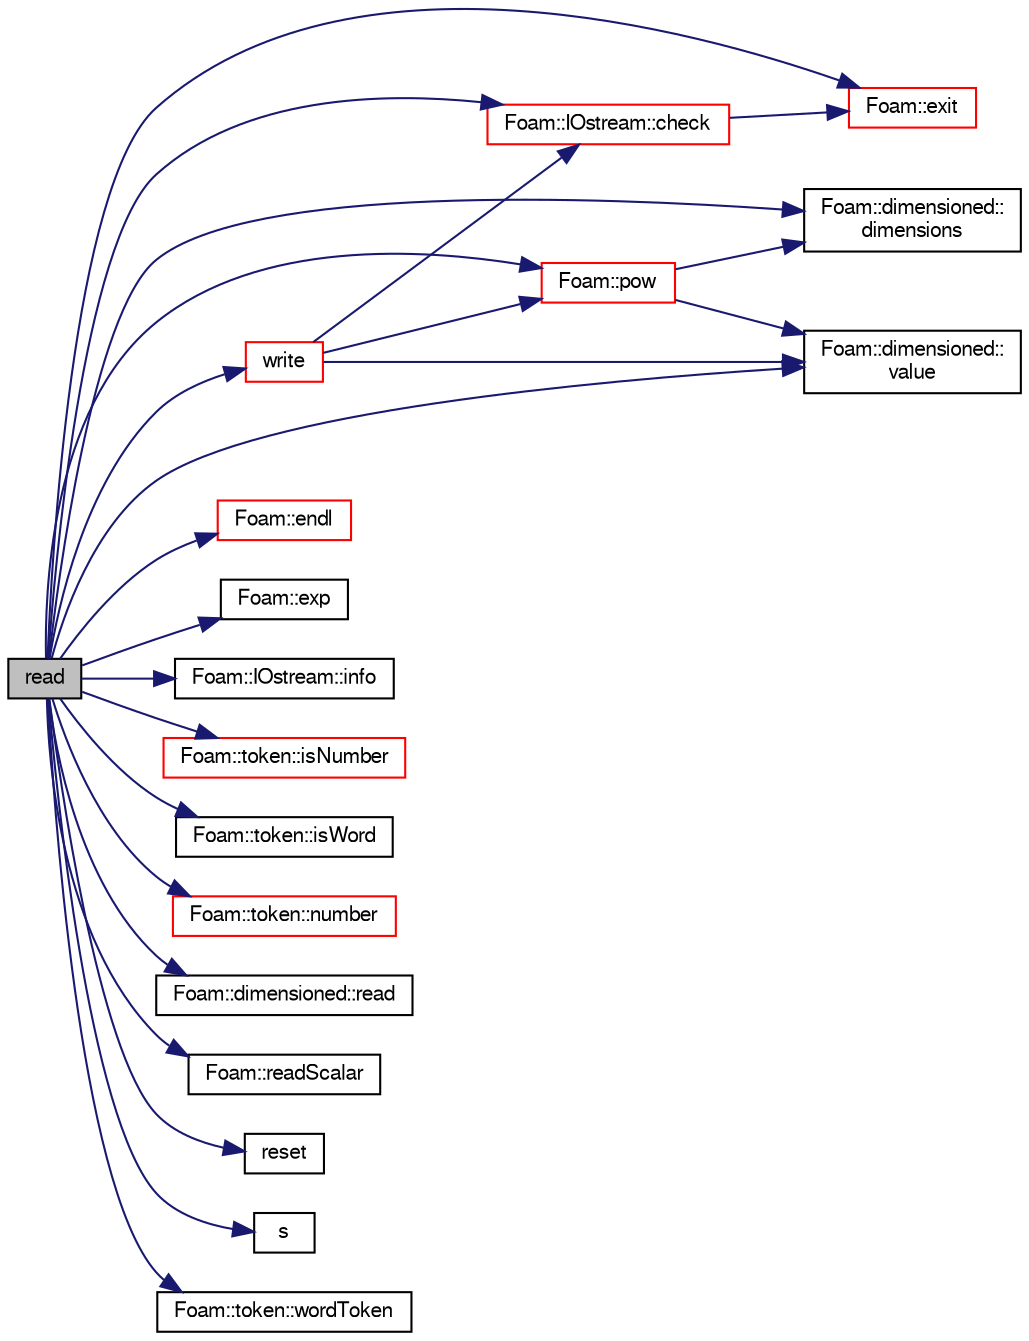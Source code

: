 digraph "read"
{
  bgcolor="transparent";
  edge [fontname="FreeSans",fontsize="10",labelfontname="FreeSans",labelfontsize="10"];
  node [fontname="FreeSans",fontsize="10",shape=record];
  rankdir="LR";
  Node716 [label="read",height=0.2,width=0.4,color="black", fillcolor="grey75", style="filled", fontcolor="black"];
  Node716 -> Node717 [color="midnightblue",fontsize="10",style="solid",fontname="FreeSans"];
  Node717 [label="Foam::IOstream::check",height=0.2,width=0.4,color="red",URL="$a26226.html#a367eb3425fc4e8270e2aa961df8ac8a5",tooltip="Check IOstream status for given operation. "];
  Node717 -> Node720 [color="midnightblue",fontsize="10",style="solid",fontname="FreeSans"];
  Node720 [label="Foam::exit",height=0.2,width=0.4,color="red",URL="$a21124.html#a06ca7250d8e89caf05243ec094843642"];
  Node716 -> Node766 [color="midnightblue",fontsize="10",style="solid",fontname="FreeSans"];
  Node766 [label="Foam::dimensioned::\ldimensions",height=0.2,width=0.4,color="black",URL="$a26366.html#a512673c2674ca2d38885f1bb5f6994fb",tooltip="Return const reference to dimensions. "];
  Node716 -> Node725 [color="midnightblue",fontsize="10",style="solid",fontname="FreeSans"];
  Node725 [label="Foam::endl",height=0.2,width=0.4,color="red",URL="$a21124.html#a2db8fe02a0d3909e9351bb4275b23ce4",tooltip="Add newline and flush stream. "];
  Node716 -> Node720 [color="midnightblue",fontsize="10",style="solid",fontname="FreeSans"];
  Node716 -> Node767 [color="midnightblue",fontsize="10",style="solid",fontname="FreeSans"];
  Node767 [label="Foam::exp",height=0.2,width=0.4,color="black",URL="$a21124.html#a12bca6c677fcf0977532179c3cb9bb89"];
  Node716 -> Node768 [color="midnightblue",fontsize="10",style="solid",fontname="FreeSans"];
  Node768 [label="Foam::IOstream::info",height=0.2,width=0.4,color="black",URL="$a26226.html#acf03c00da2e08651c45c43e6e900abfa",tooltip="Return info proxy. "];
  Node716 -> Node769 [color="midnightblue",fontsize="10",style="solid",fontname="FreeSans"];
  Node769 [label="Foam::token::isNumber",height=0.2,width=0.4,color="red",URL="$a26306.html#a1680baf2428512b1a45060f52f3ade28"];
  Node716 -> Node771 [color="midnightblue",fontsize="10",style="solid",fontname="FreeSans"];
  Node771 [label="Foam::token::isWord",height=0.2,width=0.4,color="black",URL="$a26306.html#ace6d5ecd2736d19990a7c12e0fe5a745"];
  Node716 -> Node772 [color="midnightblue",fontsize="10",style="solid",fontname="FreeSans"];
  Node772 [label="Foam::token::number",height=0.2,width=0.4,color="red",URL="$a26306.html#a60dffa6c29647d1c83a9e00ecb7a703a"];
  Node716 -> Node774 [color="midnightblue",fontsize="10",style="solid",fontname="FreeSans"];
  Node774 [label="Foam::pow",height=0.2,width=0.4,color="red",URL="$a21124.html#a7500c8e9d27a442adc75e287de074c7c"];
  Node774 -> Node766 [color="midnightblue",fontsize="10",style="solid",fontname="FreeSans"];
  Node774 -> Node776 [color="midnightblue",fontsize="10",style="solid",fontname="FreeSans"];
  Node776 [label="Foam::dimensioned::\lvalue",height=0.2,width=0.4,color="black",URL="$a26366.html#a7948200a26c85fc3a83ffa510a91d668",tooltip="Return const reference to value. "];
  Node716 -> Node777 [color="midnightblue",fontsize="10",style="solid",fontname="FreeSans"];
  Node777 [label="Foam::dimensioned::read",height=0.2,width=0.4,color="black",URL="$a26366.html#aa9b8764750bd9ff67ca32b6551dc7847",tooltip="Update the value of dimensioned<Type> "];
  Node716 -> Node778 [color="midnightblue",fontsize="10",style="solid",fontname="FreeSans"];
  Node778 [label="Foam::readScalar",height=0.2,width=0.4,color="black",URL="$a21124.html#a828d57f6d9b9806c086a3f840a147115",tooltip="Read whole of buf as a scalar. Return true if succesful. "];
  Node716 -> Node779 [color="midnightblue",fontsize="10",style="solid",fontname="FreeSans"];
  Node779 [label="reset",height=0.2,width=0.4,color="black",URL="$a26370.html#aaae8b61a12d92ef309937e69bc2c4084"];
  Node716 -> Node780 [color="midnightblue",fontsize="10",style="solid",fontname="FreeSans"];
  Node780 [label="s",height=0.2,width=0.4,color="black",URL="$a18905.html#abb9c4233033fad2ad0206cd4adad3b9f"];
  Node716 -> Node776 [color="midnightblue",fontsize="10",style="solid",fontname="FreeSans"];
  Node716 -> Node781 [color="midnightblue",fontsize="10",style="solid",fontname="FreeSans"];
  Node781 [label="Foam::token::wordToken",height=0.2,width=0.4,color="black",URL="$a26306.html#a65967674840943899f4163d527bd83bd"];
  Node716 -> Node782 [color="midnightblue",fontsize="10",style="solid",fontname="FreeSans"];
  Node782 [label="write",height=0.2,width=0.4,color="red",URL="$a26370.html#affe73e770350e3df39b9ad05ea58da0e",tooltip="Write using provided units. "];
  Node782 -> Node774 [color="midnightblue",fontsize="10",style="solid",fontname="FreeSans"];
  Node782 -> Node776 [color="midnightblue",fontsize="10",style="solid",fontname="FreeSans"];
  Node782 -> Node717 [color="midnightblue",fontsize="10",style="solid",fontname="FreeSans"];
}

